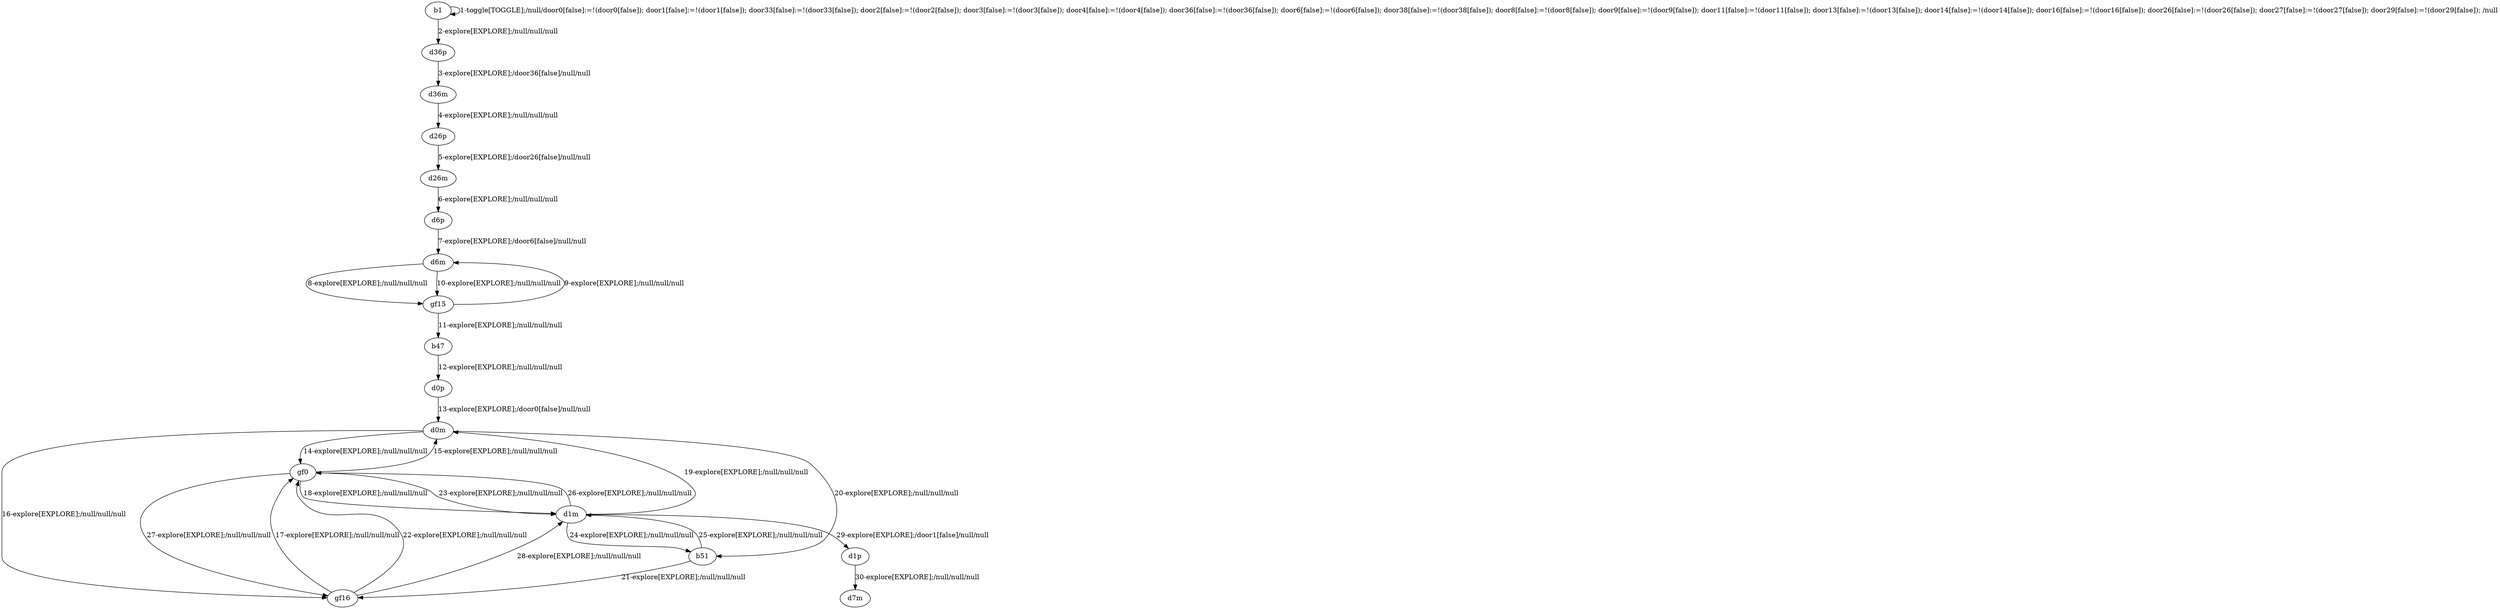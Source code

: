# Total number of goals covered by this test: 3
# gf16 --> d1m
# d1m --> d0m
# b51 --> gf16

digraph g {
"b1" -> "b1" [label = "1-toggle[TOGGLE];/null/door0[false]:=!(door0[false]); door1[false]:=!(door1[false]); door33[false]:=!(door33[false]); door2[false]:=!(door2[false]); door3[false]:=!(door3[false]); door4[false]:=!(door4[false]); door36[false]:=!(door36[false]); door6[false]:=!(door6[false]); door38[false]:=!(door38[false]); door8[false]:=!(door8[false]); door9[false]:=!(door9[false]); door11[false]:=!(door11[false]); door13[false]:=!(door13[false]); door14[false]:=!(door14[false]); door16[false]:=!(door16[false]); door26[false]:=!(door26[false]); door27[false]:=!(door27[false]); door29[false]:=!(door29[false]); /null"];
"b1" -> "d36p" [label = "2-explore[EXPLORE];/null/null/null"];
"d36p" -> "d36m" [label = "3-explore[EXPLORE];/door36[false]/null/null"];
"d36m" -> "d26p" [label = "4-explore[EXPLORE];/null/null/null"];
"d26p" -> "d26m" [label = "5-explore[EXPLORE];/door26[false]/null/null"];
"d26m" -> "d6p" [label = "6-explore[EXPLORE];/null/null/null"];
"d6p" -> "d6m" [label = "7-explore[EXPLORE];/door6[false]/null/null"];
"d6m" -> "gf15" [label = "8-explore[EXPLORE];/null/null/null"];
"gf15" -> "d6m" [label = "9-explore[EXPLORE];/null/null/null"];
"d6m" -> "gf15" [label = "10-explore[EXPLORE];/null/null/null"];
"gf15" -> "b47" [label = "11-explore[EXPLORE];/null/null/null"];
"b47" -> "d0p" [label = "12-explore[EXPLORE];/null/null/null"];
"d0p" -> "d0m" [label = "13-explore[EXPLORE];/door0[false]/null/null"];
"d0m" -> "gf0" [label = "14-explore[EXPLORE];/null/null/null"];
"gf0" -> "d0m" [label = "15-explore[EXPLORE];/null/null/null"];
"d0m" -> "gf16" [label = "16-explore[EXPLORE];/null/null/null"];
"gf16" -> "gf0" [label = "17-explore[EXPLORE];/null/null/null"];
"gf0" -> "d1m" [label = "18-explore[EXPLORE];/null/null/null"];
"d1m" -> "d0m" [label = "19-explore[EXPLORE];/null/null/null"];
"d0m" -> "b51" [label = "20-explore[EXPLORE];/null/null/null"];
"b51" -> "gf16" [label = "21-explore[EXPLORE];/null/null/null"];
"gf16" -> "gf0" [label = "22-explore[EXPLORE];/null/null/null"];
"gf0" -> "d1m" [label = "23-explore[EXPLORE];/null/null/null"];
"d1m" -> "b51" [label = "24-explore[EXPLORE];/null/null/null"];
"b51" -> "d1m" [label = "25-explore[EXPLORE];/null/null/null"];
"d1m" -> "gf0" [label = "26-explore[EXPLORE];/null/null/null"];
"gf0" -> "gf16" [label = "27-explore[EXPLORE];/null/null/null"];
"gf16" -> "d1m" [label = "28-explore[EXPLORE];/null/null/null"];
"d1m" -> "d1p" [label = "29-explore[EXPLORE];/door1[false]/null/null"];
"d1p" -> "d7m" [label = "30-explore[EXPLORE];/null/null/null"];
}